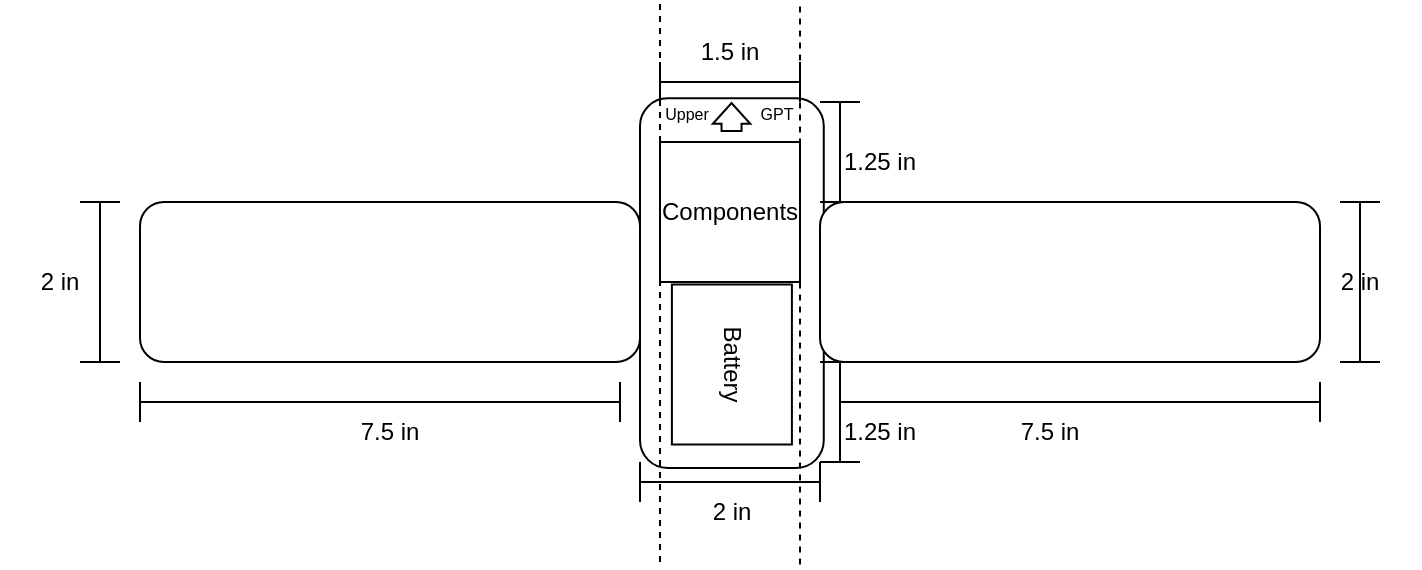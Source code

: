<mxfile version="23.1.5" type="device">
  <diagram name="Page-1" id="Fxw64y5p1_jhT9jjjLmv">
    <mxGraphModel dx="992" dy="435" grid="1" gridSize="10" guides="1" tooltips="1" connect="1" arrows="1" fold="1" page="1" pageScale="1" pageWidth="850" pageHeight="1100" math="0" shadow="0">
      <root>
        <mxCell id="0" />
        <mxCell id="1" parent="0" />
        <mxCell id="p28X8Q1XTHCUtCNrhFEh-1" value="" style="rounded=1;whiteSpace=wrap;html=1;" vertex="1" parent="1">
          <mxGeometry x="140" y="200" width="250" height="80" as="geometry" />
        </mxCell>
        <mxCell id="p28X8Q1XTHCUtCNrhFEh-2" value="" style="rounded=1;whiteSpace=wrap;html=1;rotation=90;" vertex="1" parent="1">
          <mxGeometry x="343.56" y="194.63" width="184.77" height="91.88" as="geometry" />
        </mxCell>
        <mxCell id="p28X8Q1XTHCUtCNrhFEh-3" value="" style="rounded=1;whiteSpace=wrap;html=1;" vertex="1" parent="1">
          <mxGeometry x="480" y="200" width="250" height="80" as="geometry" />
        </mxCell>
        <mxCell id="p28X8Q1XTHCUtCNrhFEh-4" value="" style="shape=crossbar;whiteSpace=wrap;html=1;rounded=1;" vertex="1" parent="1">
          <mxGeometry x="140" y="290" width="240" height="20" as="geometry" />
        </mxCell>
        <mxCell id="p28X8Q1XTHCUtCNrhFEh-5" value="7.5 in" style="text;html=1;align=center;verticalAlign=middle;whiteSpace=wrap;rounded=0;" vertex="1" parent="1">
          <mxGeometry x="235" y="300" width="60" height="30" as="geometry" />
        </mxCell>
        <mxCell id="p28X8Q1XTHCUtCNrhFEh-6" value="" style="shape=crossbar;whiteSpace=wrap;html=1;rounded=1;" vertex="1" parent="1">
          <mxGeometry x="490" y="290" width="240" height="20" as="geometry" />
        </mxCell>
        <mxCell id="p28X8Q1XTHCUtCNrhFEh-7" value="7.5 in" style="text;html=1;align=center;verticalAlign=middle;whiteSpace=wrap;rounded=0;" vertex="1" parent="1">
          <mxGeometry x="565" y="300" width="60" height="30" as="geometry" />
        </mxCell>
        <mxCell id="p28X8Q1XTHCUtCNrhFEh-9" value="" style="shape=crossbar;whiteSpace=wrap;html=1;rounded=1;direction=south;" vertex="1" parent="1">
          <mxGeometry x="110" y="200" width="20" height="80" as="geometry" />
        </mxCell>
        <mxCell id="p28X8Q1XTHCUtCNrhFEh-10" value="2 in" style="text;html=1;align=center;verticalAlign=middle;whiteSpace=wrap;rounded=0;" vertex="1" parent="1">
          <mxGeometry x="70" y="225" width="60" height="30" as="geometry" />
        </mxCell>
        <mxCell id="p28X8Q1XTHCUtCNrhFEh-11" value="" style="shape=crossbar;whiteSpace=wrap;html=1;rounded=1;direction=south;" vertex="1" parent="1">
          <mxGeometry x="740" y="200" width="20" height="80" as="geometry" />
        </mxCell>
        <mxCell id="p28X8Q1XTHCUtCNrhFEh-12" value="2 in" style="text;html=1;align=center;verticalAlign=middle;whiteSpace=wrap;rounded=0;" vertex="1" parent="1">
          <mxGeometry x="720" y="225" width="60" height="30" as="geometry" />
        </mxCell>
        <mxCell id="p28X8Q1XTHCUtCNrhFEh-13" value="" style="shape=crossbar;whiteSpace=wrap;html=1;rounded=1;" vertex="1" parent="1">
          <mxGeometry x="390" y="330" width="90" height="20" as="geometry" />
        </mxCell>
        <mxCell id="p28X8Q1XTHCUtCNrhFEh-14" value="2 in" style="text;html=1;align=center;verticalAlign=middle;whiteSpace=wrap;rounded=0;" vertex="1" parent="1">
          <mxGeometry x="405.95" y="340" width="60" height="30" as="geometry" />
        </mxCell>
        <mxCell id="p28X8Q1XTHCUtCNrhFEh-15" value="Battery" style="rounded=0;whiteSpace=wrap;html=1;rotation=90;" vertex="1" parent="1">
          <mxGeometry x="395.95" y="251.25" width="80" height="60" as="geometry" />
        </mxCell>
        <mxCell id="p28X8Q1XTHCUtCNrhFEh-16" value="" style="shape=crossbar;whiteSpace=wrap;html=1;rounded=1;direction=south;" vertex="1" parent="1">
          <mxGeometry x="480" y="280" width="20" height="50" as="geometry" />
        </mxCell>
        <mxCell id="p28X8Q1XTHCUtCNrhFEh-17" value="1.25 in" style="text;html=1;align=center;verticalAlign=middle;whiteSpace=wrap;rounded=0;" vertex="1" parent="1">
          <mxGeometry x="480" y="300" width="60" height="30" as="geometry" />
        </mxCell>
        <mxCell id="p28X8Q1XTHCUtCNrhFEh-18" value="" style="shape=crossbar;whiteSpace=wrap;html=1;rounded=1;direction=south;" vertex="1" parent="1">
          <mxGeometry x="480" y="150" width="20" height="50" as="geometry" />
        </mxCell>
        <mxCell id="p28X8Q1XTHCUtCNrhFEh-19" value="1.25 in" style="text;html=1;align=center;verticalAlign=middle;whiteSpace=wrap;rounded=0;" vertex="1" parent="1">
          <mxGeometry x="480" y="165" width="60" height="30" as="geometry" />
        </mxCell>
        <mxCell id="p28X8Q1XTHCUtCNrhFEh-20" value="Components" style="rounded=0;whiteSpace=wrap;html=1;" vertex="1" parent="1">
          <mxGeometry x="400" y="170" width="70" height="70" as="geometry" />
        </mxCell>
        <mxCell id="p28X8Q1XTHCUtCNrhFEh-22" value="" style="shape=flexArrow;endArrow=classic;html=1;rounded=0;endWidth=7.719;endSize=3.133;" edge="1" parent="1">
          <mxGeometry width="50" height="50" relative="1" as="geometry">
            <mxPoint x="435.77" y="165" as="sourcePoint" />
            <mxPoint x="435.77" y="150" as="targetPoint" />
          </mxGeometry>
        </mxCell>
        <mxCell id="p28X8Q1XTHCUtCNrhFEh-23" value="&lt;font style=&quot;font-size: 8px;&quot;&gt;Upper&lt;/font&gt;" style="text;html=1;align=center;verticalAlign=middle;whiteSpace=wrap;rounded=0;" vertex="1" parent="1">
          <mxGeometry x="395.95" y="140" width="35" height="30" as="geometry" />
        </mxCell>
        <mxCell id="p28X8Q1XTHCUtCNrhFEh-24" value="&lt;font style=&quot;font-size: 8px;&quot;&gt;GPT&lt;/font&gt;" style="text;html=1;align=center;verticalAlign=middle;whiteSpace=wrap;rounded=0;" vertex="1" parent="1">
          <mxGeometry x="440.95" y="140" width="35" height="30" as="geometry" />
        </mxCell>
        <mxCell id="p28X8Q1XTHCUtCNrhFEh-26" value="" style="endArrow=none;dashed=1;html=1;rounded=0;" edge="1" parent="1">
          <mxGeometry width="50" height="50" relative="1" as="geometry">
            <mxPoint x="400" y="380" as="sourcePoint" />
            <mxPoint x="400" y="100" as="targetPoint" />
          </mxGeometry>
        </mxCell>
        <mxCell id="p28X8Q1XTHCUtCNrhFEh-27" value="" style="endArrow=none;dashed=1;html=1;rounded=0;" edge="1" parent="1">
          <mxGeometry width="50" height="50" relative="1" as="geometry">
            <mxPoint x="470" y="381.26" as="sourcePoint" />
            <mxPoint x="470" y="101.26" as="targetPoint" />
          </mxGeometry>
        </mxCell>
        <mxCell id="p28X8Q1XTHCUtCNrhFEh-28" value="" style="shape=crossbar;whiteSpace=wrap;html=1;rounded=1;" vertex="1" parent="1">
          <mxGeometry x="400" y="130" width="70" height="20" as="geometry" />
        </mxCell>
        <mxCell id="p28X8Q1XTHCUtCNrhFEh-29" value="1.5 in" style="text;html=1;align=center;verticalAlign=middle;whiteSpace=wrap;rounded=0;" vertex="1" parent="1">
          <mxGeometry x="415" y="110" width="40" height="30" as="geometry" />
        </mxCell>
      </root>
    </mxGraphModel>
  </diagram>
</mxfile>
